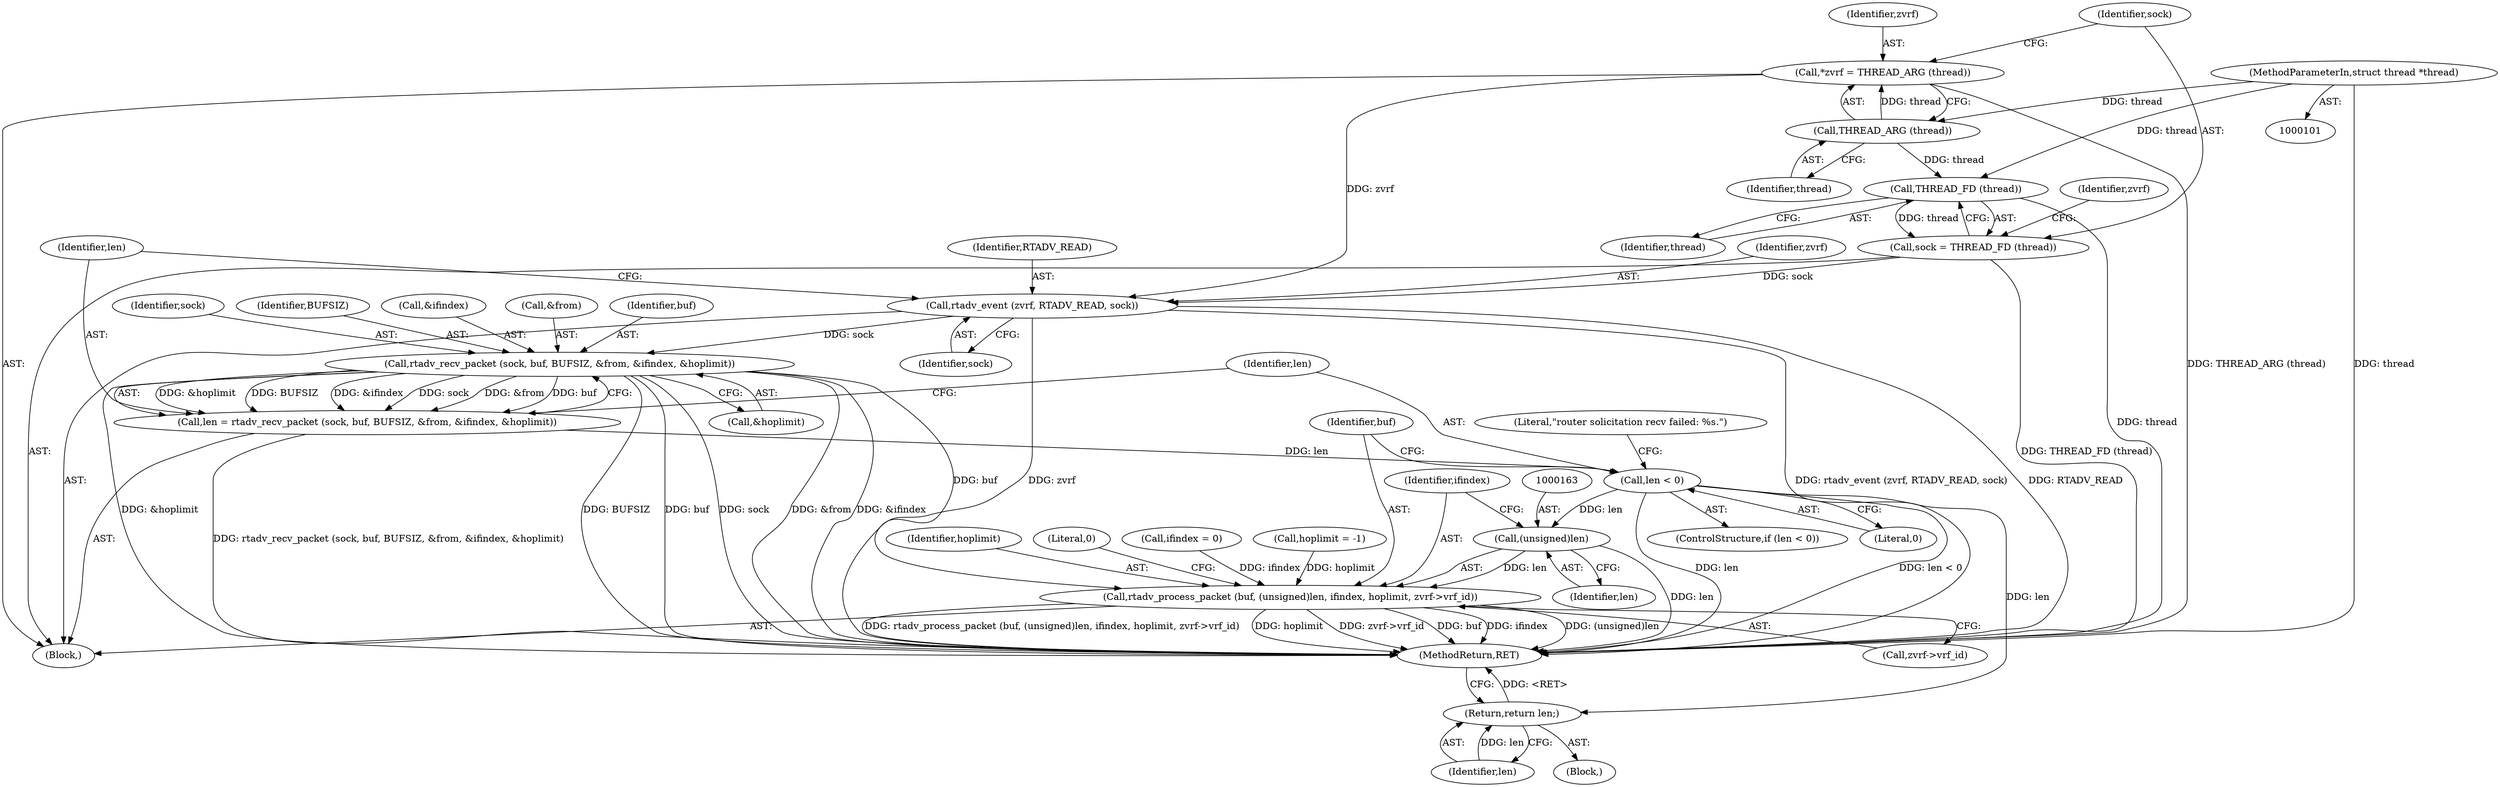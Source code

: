 digraph "0_quagga_cfb1fae25f8c092e0d17073eaf7bd428ce1cd546@API" {
"1000139" [label="(Call,rtadv_recv_packet (sock, buf, BUFSIZ, &from, &ifindex, &hoplimit))"];
"1000133" [label="(Call,rtadv_event (zvrf, RTADV_READ, sock))"];
"1000118" [label="(Call,*zvrf = THREAD_ARG (thread))"];
"1000120" [label="(Call,THREAD_ARG (thread))"];
"1000102" [label="(MethodParameterIn,struct thread *thread)"];
"1000122" [label="(Call,sock = THREAD_FD (thread))"];
"1000124" [label="(Call,THREAD_FD (thread))"];
"1000137" [label="(Call,len = rtadv_recv_packet (sock, buf, BUFSIZ, &from, &ifindex, &hoplimit))"];
"1000150" [label="(Call,len < 0)"];
"1000158" [label="(Return,return len;)"];
"1000162" [label="(Call,(unsigned)len)"];
"1000160" [label="(Call,rtadv_process_packet (buf, (unsigned)len, ifindex, hoplimit, zvrf->vrf_id))"];
"1000133" [label="(Call,rtadv_event (zvrf, RTADV_READ, sock))"];
"1000143" [label="(Call,&from)"];
"1000161" [label="(Identifier,buf)"];
"1000124" [label="(Call,THREAD_FD (thread))"];
"1000137" [label="(Call,len = rtadv_recv_packet (sock, buf, BUFSIZ, &from, &ifindex, &hoplimit))"];
"1000150" [label="(Call,len < 0)"];
"1000141" [label="(Identifier,buf)"];
"1000134" [label="(Identifier,zvrf)"];
"1000118" [label="(Call,*zvrf = THREAD_ARG (thread))"];
"1000123" [label="(Identifier,sock)"];
"1000125" [label="(Identifier,thread)"];
"1000152" [label="(Literal,0)"];
"1000155" [label="(Literal,\"router solicitation recv failed: %s.\")"];
"1000166" [label="(Identifier,hoplimit)"];
"1000119" [label="(Identifier,zvrf)"];
"1000164" [label="(Identifier,len)"];
"1000159" [label="(Identifier,len)"];
"1000140" [label="(Identifier,sock)"];
"1000142" [label="(Identifier,BUFSIZ)"];
"1000120" [label="(Call,THREAD_ARG (thread))"];
"1000162" [label="(Call,(unsigned)len)"];
"1000145" [label="(Call,&ifindex)"];
"1000129" [label="(Identifier,zvrf)"];
"1000171" [label="(Literal,0)"];
"1000138" [label="(Identifier,len)"];
"1000135" [label="(Identifier,RTADV_READ)"];
"1000103" [label="(Block,)"];
"1000121" [label="(Identifier,thread)"];
"1000139" [label="(Call,rtadv_recv_packet (sock, buf, BUFSIZ, &from, &ifindex, &hoplimit))"];
"1000158" [label="(Return,return len;)"];
"1000102" [label="(MethodParameterIn,struct thread *thread)"];
"1000149" [label="(ControlStructure,if (len < 0))"];
"1000153" [label="(Block,)"];
"1000109" [label="(Call,ifindex = 0)"];
"1000113" [label="(Call,hoplimit = -1)"];
"1000122" [label="(Call,sock = THREAD_FD (thread))"];
"1000172" [label="(MethodReturn,RET)"];
"1000147" [label="(Call,&hoplimit)"];
"1000160" [label="(Call,rtadv_process_packet (buf, (unsigned)len, ifindex, hoplimit, zvrf->vrf_id))"];
"1000167" [label="(Call,zvrf->vrf_id)"];
"1000151" [label="(Identifier,len)"];
"1000165" [label="(Identifier,ifindex)"];
"1000136" [label="(Identifier,sock)"];
"1000139" -> "1000137"  [label="AST: "];
"1000139" -> "1000147"  [label="CFG: "];
"1000140" -> "1000139"  [label="AST: "];
"1000141" -> "1000139"  [label="AST: "];
"1000142" -> "1000139"  [label="AST: "];
"1000143" -> "1000139"  [label="AST: "];
"1000145" -> "1000139"  [label="AST: "];
"1000147" -> "1000139"  [label="AST: "];
"1000137" -> "1000139"  [label="CFG: "];
"1000139" -> "1000172"  [label="DDG: BUFSIZ"];
"1000139" -> "1000172"  [label="DDG: buf"];
"1000139" -> "1000172"  [label="DDG: sock"];
"1000139" -> "1000172"  [label="DDG: &from"];
"1000139" -> "1000172"  [label="DDG: &ifindex"];
"1000139" -> "1000172"  [label="DDG: &hoplimit"];
"1000139" -> "1000137"  [label="DDG: &hoplimit"];
"1000139" -> "1000137"  [label="DDG: BUFSIZ"];
"1000139" -> "1000137"  [label="DDG: &ifindex"];
"1000139" -> "1000137"  [label="DDG: sock"];
"1000139" -> "1000137"  [label="DDG: &from"];
"1000139" -> "1000137"  [label="DDG: buf"];
"1000133" -> "1000139"  [label="DDG: sock"];
"1000139" -> "1000160"  [label="DDG: buf"];
"1000133" -> "1000103"  [label="AST: "];
"1000133" -> "1000136"  [label="CFG: "];
"1000134" -> "1000133"  [label="AST: "];
"1000135" -> "1000133"  [label="AST: "];
"1000136" -> "1000133"  [label="AST: "];
"1000138" -> "1000133"  [label="CFG: "];
"1000133" -> "1000172"  [label="DDG: zvrf"];
"1000133" -> "1000172"  [label="DDG: rtadv_event (zvrf, RTADV_READ, sock)"];
"1000133" -> "1000172"  [label="DDG: RTADV_READ"];
"1000118" -> "1000133"  [label="DDG: zvrf"];
"1000122" -> "1000133"  [label="DDG: sock"];
"1000118" -> "1000103"  [label="AST: "];
"1000118" -> "1000120"  [label="CFG: "];
"1000119" -> "1000118"  [label="AST: "];
"1000120" -> "1000118"  [label="AST: "];
"1000123" -> "1000118"  [label="CFG: "];
"1000118" -> "1000172"  [label="DDG: THREAD_ARG (thread)"];
"1000120" -> "1000118"  [label="DDG: thread"];
"1000120" -> "1000121"  [label="CFG: "];
"1000121" -> "1000120"  [label="AST: "];
"1000102" -> "1000120"  [label="DDG: thread"];
"1000120" -> "1000124"  [label="DDG: thread"];
"1000102" -> "1000101"  [label="AST: "];
"1000102" -> "1000172"  [label="DDG: thread"];
"1000102" -> "1000124"  [label="DDG: thread"];
"1000122" -> "1000103"  [label="AST: "];
"1000122" -> "1000124"  [label="CFG: "];
"1000123" -> "1000122"  [label="AST: "];
"1000124" -> "1000122"  [label="AST: "];
"1000129" -> "1000122"  [label="CFG: "];
"1000122" -> "1000172"  [label="DDG: THREAD_FD (thread)"];
"1000124" -> "1000122"  [label="DDG: thread"];
"1000124" -> "1000125"  [label="CFG: "];
"1000125" -> "1000124"  [label="AST: "];
"1000124" -> "1000172"  [label="DDG: thread"];
"1000137" -> "1000103"  [label="AST: "];
"1000138" -> "1000137"  [label="AST: "];
"1000151" -> "1000137"  [label="CFG: "];
"1000137" -> "1000172"  [label="DDG: rtadv_recv_packet (sock, buf, BUFSIZ, &from, &ifindex, &hoplimit)"];
"1000137" -> "1000150"  [label="DDG: len"];
"1000150" -> "1000149"  [label="AST: "];
"1000150" -> "1000152"  [label="CFG: "];
"1000151" -> "1000150"  [label="AST: "];
"1000152" -> "1000150"  [label="AST: "];
"1000155" -> "1000150"  [label="CFG: "];
"1000161" -> "1000150"  [label="CFG: "];
"1000150" -> "1000172"  [label="DDG: len"];
"1000150" -> "1000172"  [label="DDG: len < 0"];
"1000150" -> "1000158"  [label="DDG: len"];
"1000150" -> "1000162"  [label="DDG: len"];
"1000158" -> "1000153"  [label="AST: "];
"1000158" -> "1000159"  [label="CFG: "];
"1000159" -> "1000158"  [label="AST: "];
"1000172" -> "1000158"  [label="CFG: "];
"1000158" -> "1000172"  [label="DDG: <RET>"];
"1000159" -> "1000158"  [label="DDG: len"];
"1000162" -> "1000160"  [label="AST: "];
"1000162" -> "1000164"  [label="CFG: "];
"1000163" -> "1000162"  [label="AST: "];
"1000164" -> "1000162"  [label="AST: "];
"1000165" -> "1000162"  [label="CFG: "];
"1000162" -> "1000172"  [label="DDG: len"];
"1000162" -> "1000160"  [label="DDG: len"];
"1000160" -> "1000103"  [label="AST: "];
"1000160" -> "1000167"  [label="CFG: "];
"1000161" -> "1000160"  [label="AST: "];
"1000165" -> "1000160"  [label="AST: "];
"1000166" -> "1000160"  [label="AST: "];
"1000167" -> "1000160"  [label="AST: "];
"1000171" -> "1000160"  [label="CFG: "];
"1000160" -> "1000172"  [label="DDG: (unsigned)len"];
"1000160" -> "1000172"  [label="DDG: rtadv_process_packet (buf, (unsigned)len, ifindex, hoplimit, zvrf->vrf_id)"];
"1000160" -> "1000172"  [label="DDG: hoplimit"];
"1000160" -> "1000172"  [label="DDG: zvrf->vrf_id"];
"1000160" -> "1000172"  [label="DDG: buf"];
"1000160" -> "1000172"  [label="DDG: ifindex"];
"1000109" -> "1000160"  [label="DDG: ifindex"];
"1000113" -> "1000160"  [label="DDG: hoplimit"];
}
